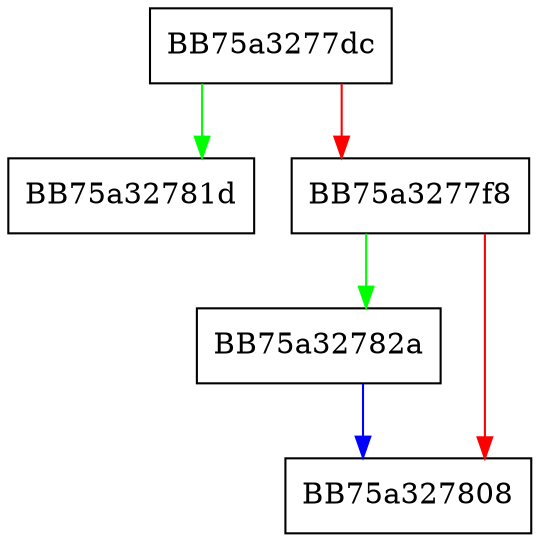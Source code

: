 digraph _Clear_and_reserve_geometric {
  node [shape="box"];
  graph [splines=ortho];
  BB75a3277dc -> BB75a32781d [color="green"];
  BB75a3277dc -> BB75a3277f8 [color="red"];
  BB75a3277f8 -> BB75a32782a [color="green"];
  BB75a3277f8 -> BB75a327808 [color="red"];
  BB75a32782a -> BB75a327808 [color="blue"];
}